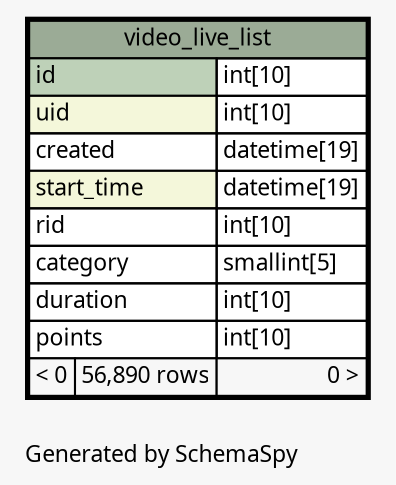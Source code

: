 // dot 2.26.0 on Linux 2.6.32-504.3.3.el6.x86_64
// SchemaSpy rev Unknown
digraph "oneDegreeRelationshipsDiagram" {
  graph [
    rankdir="RL"
    bgcolor="#f7f7f7"
    label="\nGenerated by SchemaSpy"
    labeljust="l"
    nodesep="0.18"
    ranksep="0.46"
    fontname="Microsoft YaHei"
    fontsize="11"
  ];
  node [
    fontname="Microsoft YaHei"
    fontsize="11"
    shape="plaintext"
  ];
  edge [
    arrowsize="0.8"
  ];
  "video_live_list" [
    label=<
    <TABLE BORDER="2" CELLBORDER="1" CELLSPACING="0" BGCOLOR="#ffffff">
      <TR><TD COLSPAN="3" BGCOLOR="#9bab96" ALIGN="CENTER">video_live_list</TD></TR>
      <TR><TD PORT="id" COLSPAN="2" BGCOLOR="#bed1b8" ALIGN="LEFT">id</TD><TD PORT="id.type" ALIGN="LEFT">int[10]</TD></TR>
      <TR><TD PORT="uid" COLSPAN="2" BGCOLOR="#f4f7da" ALIGN="LEFT">uid</TD><TD PORT="uid.type" ALIGN="LEFT">int[10]</TD></TR>
      <TR><TD PORT="created" COLSPAN="2" ALIGN="LEFT">created</TD><TD PORT="created.type" ALIGN="LEFT">datetime[19]</TD></TR>
      <TR><TD PORT="start_time" COLSPAN="2" BGCOLOR="#f4f7da" ALIGN="LEFT">start_time</TD><TD PORT="start_time.type" ALIGN="LEFT">datetime[19]</TD></TR>
      <TR><TD PORT="rid" COLSPAN="2" ALIGN="LEFT">rid</TD><TD PORT="rid.type" ALIGN="LEFT">int[10]</TD></TR>
      <TR><TD PORT="category" COLSPAN="2" ALIGN="LEFT">category</TD><TD PORT="category.type" ALIGN="LEFT">smallint[5]</TD></TR>
      <TR><TD PORT="duration" COLSPAN="2" ALIGN="LEFT">duration</TD><TD PORT="duration.type" ALIGN="LEFT">int[10]</TD></TR>
      <TR><TD PORT="points" COLSPAN="2" ALIGN="LEFT">points</TD><TD PORT="points.type" ALIGN="LEFT">int[10]</TD></TR>
      <TR><TD ALIGN="LEFT" BGCOLOR="#f7f7f7">&lt; 0</TD><TD ALIGN="RIGHT" BGCOLOR="#f7f7f7">56,890 rows</TD><TD ALIGN="RIGHT" BGCOLOR="#f7f7f7">0 &gt;</TD></TR>
    </TABLE>>
    URL="video_live_list.html"
    tooltip="video_live_list"
  ];
}
